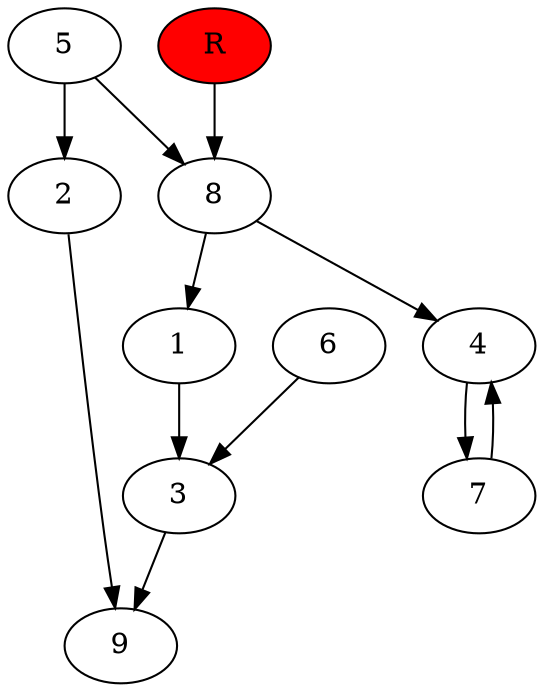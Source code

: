 digraph prb38710 {
	1
	2
	3
	4
	5
	6
	7
	8
	R [fillcolor="#ff0000" style=filled]
	1 -> 3
	2 -> 9
	3 -> 9
	4 -> 7
	5 -> 2
	5 -> 8
	6 -> 3
	7 -> 4
	8 -> 1
	8 -> 4
	R -> 8
}
